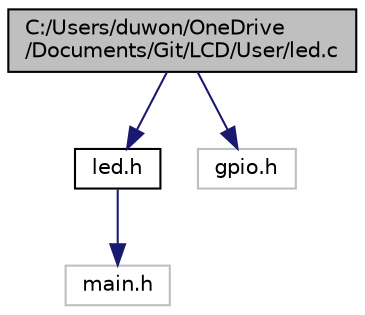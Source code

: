 digraph "C:/Users/duwon/OneDrive/Documents/Git/LCD/User/led.c"
{
 // LATEX_PDF_SIZE
  edge [fontname="Helvetica",fontsize="10",labelfontname="Helvetica",labelfontsize="10"];
  node [fontname="Helvetica",fontsize="10",shape=record];
  Node1 [label="C:/Users/duwon/OneDrive\l/Documents/Git/LCD/User/led.c",height=0.2,width=0.4,color="black", fillcolor="grey75", style="filled", fontcolor="black",tooltip="5개 LED 제어"];
  Node1 -> Node2 [color="midnightblue",fontsize="10",style="solid",fontname="Helvetica"];
  Node2 [label="led.h",height=0.2,width=0.4,color="black", fillcolor="white", style="filled",URL="$led_8h.html",tooltip=" "];
  Node2 -> Node3 [color="midnightblue",fontsize="10",style="solid",fontname="Helvetica"];
  Node3 [label="main.h",height=0.2,width=0.4,color="grey75", fillcolor="white", style="filled",tooltip=" "];
  Node1 -> Node4 [color="midnightblue",fontsize="10",style="solid",fontname="Helvetica"];
  Node4 [label="gpio.h",height=0.2,width=0.4,color="grey75", fillcolor="white", style="filled",tooltip=" "];
}
